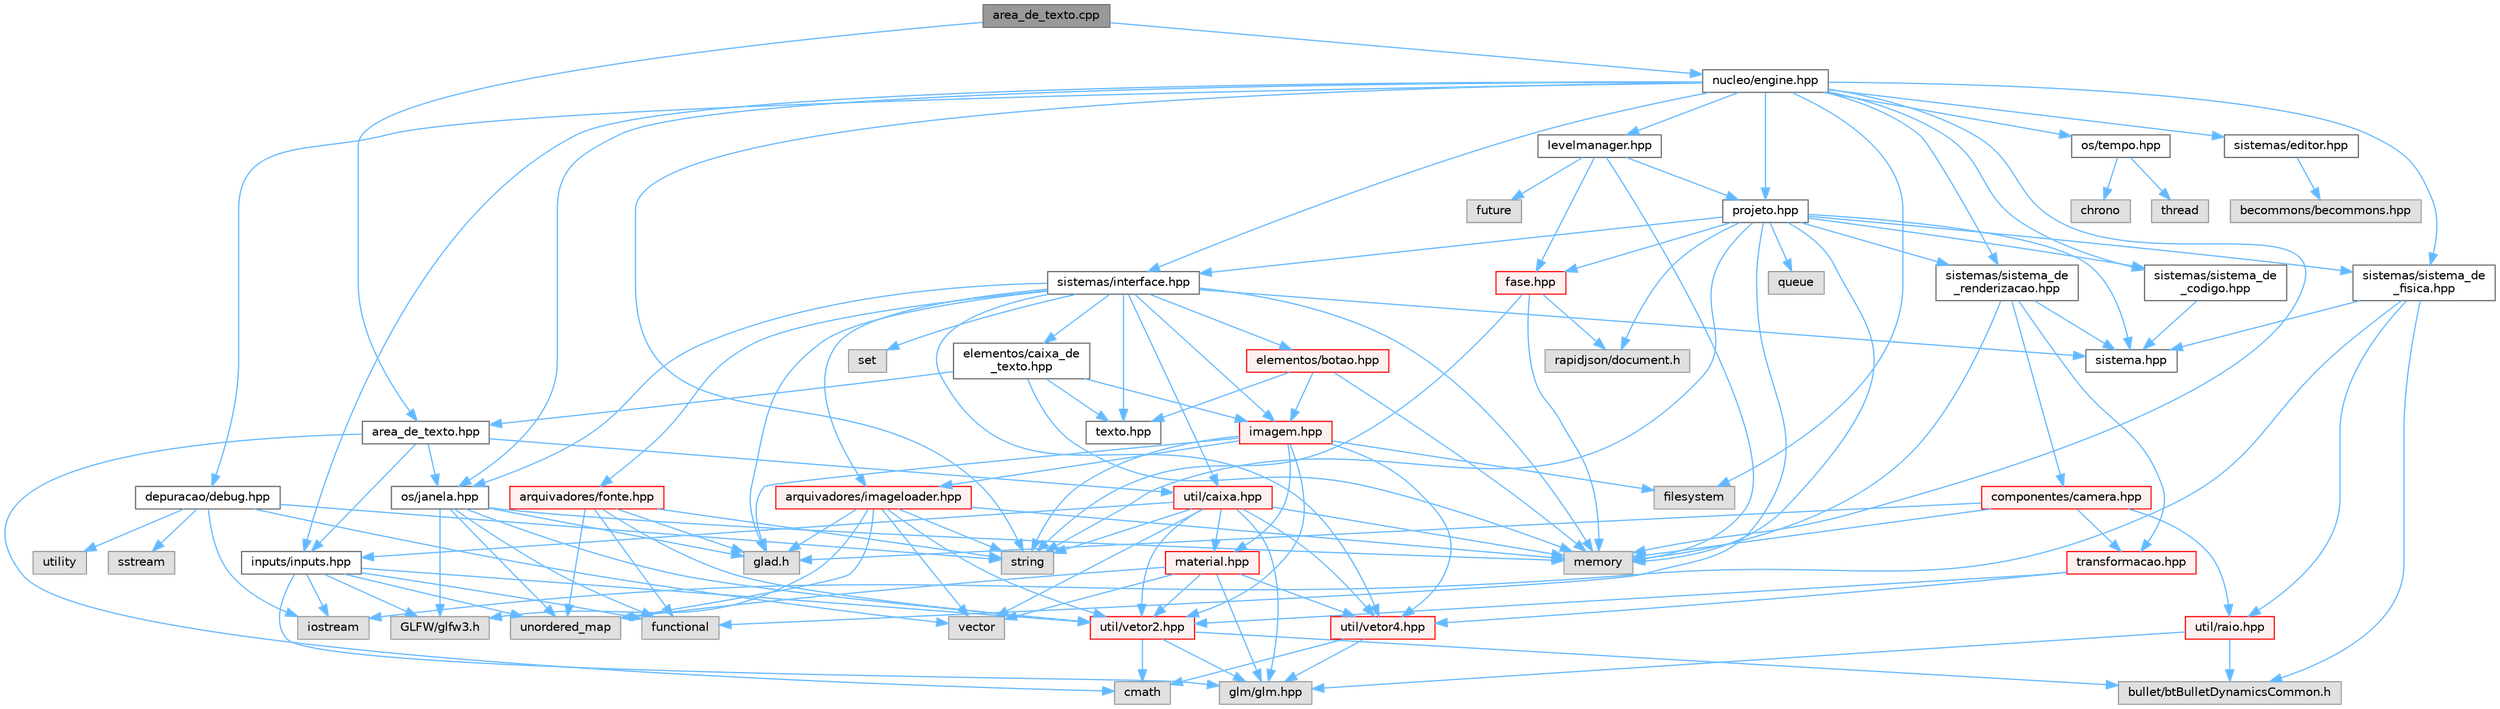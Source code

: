 digraph "area_de_texto.cpp"
{
 // LATEX_PDF_SIZE
  bgcolor="transparent";
  edge [fontname=Helvetica,fontsize=10,labelfontname=Helvetica,labelfontsize=10];
  node [fontname=Helvetica,fontsize=10,shape=box,height=0.2,width=0.4];
  Node1 [id="Node000001",label="area_de_texto.cpp",height=0.2,width=0.4,color="gray40", fillcolor="grey60", style="filled", fontcolor="black",tooltip=" "];
  Node1 -> Node2 [id="edge1_Node000001_Node000002",color="steelblue1",style="solid",tooltip=" "];
  Node2 [id="Node000002",label="nucleo/engine.hpp",height=0.2,width=0.4,color="grey40", fillcolor="white", style="filled",URL="$engine_8hpp.html",tooltip=" "];
  Node2 -> Node3 [id="edge2_Node000002_Node000003",color="steelblue1",style="solid",tooltip=" "];
  Node3 [id="Node000003",label="string",height=0.2,width=0.4,color="grey60", fillcolor="#E0E0E0", style="filled",tooltip=" "];
  Node2 -> Node4 [id="edge3_Node000002_Node000004",color="steelblue1",style="solid",tooltip=" "];
  Node4 [id="Node000004",label="memory",height=0.2,width=0.4,color="grey60", fillcolor="#E0E0E0", style="filled",tooltip=" "];
  Node2 -> Node5 [id="edge4_Node000002_Node000005",color="steelblue1",style="solid",tooltip=" "];
  Node5 [id="Node000005",label="filesystem",height=0.2,width=0.4,color="grey60", fillcolor="#E0E0E0", style="filled",tooltip=" "];
  Node2 -> Node6 [id="edge5_Node000002_Node000006",color="steelblue1",style="solid",tooltip=" "];
  Node6 [id="Node000006",label="depuracao/debug.hpp",height=0.2,width=0.4,color="grey40", fillcolor="white", style="filled",URL="$debug_8hpp.html",tooltip=" "];
  Node6 -> Node7 [id="edge6_Node000006_Node000007",color="steelblue1",style="solid",tooltip=" "];
  Node7 [id="Node000007",label="vector",height=0.2,width=0.4,color="grey60", fillcolor="#E0E0E0", style="filled",tooltip=" "];
  Node6 -> Node8 [id="edge7_Node000006_Node000008",color="steelblue1",style="solid",tooltip=" "];
  Node8 [id="Node000008",label="utility",height=0.2,width=0.4,color="grey60", fillcolor="#E0E0E0", style="filled",tooltip=" "];
  Node6 -> Node3 [id="edge8_Node000006_Node000003",color="steelblue1",style="solid",tooltip=" "];
  Node6 -> Node9 [id="edge9_Node000006_Node000009",color="steelblue1",style="solid",tooltip=" "];
  Node9 [id="Node000009",label="iostream",height=0.2,width=0.4,color="grey60", fillcolor="#E0E0E0", style="filled",tooltip=" "];
  Node6 -> Node10 [id="edge10_Node000006_Node000010",color="steelblue1",style="solid",tooltip=" "];
  Node10 [id="Node000010",label="sstream",height=0.2,width=0.4,color="grey60", fillcolor="#E0E0E0", style="filled",tooltip=" "];
  Node2 -> Node11 [id="edge11_Node000002_Node000011",color="steelblue1",style="solid",tooltip=" "];
  Node11 [id="Node000011",label="os/janela.hpp",height=0.2,width=0.4,color="grey40", fillcolor="white", style="filled",URL="$janela_8hpp_source.html",tooltip=" "];
  Node11 -> Node12 [id="edge12_Node000011_Node000012",color="steelblue1",style="solid",tooltip=" "];
  Node12 [id="Node000012",label="functional",height=0.2,width=0.4,color="grey60", fillcolor="#E0E0E0", style="filled",tooltip=" "];
  Node11 -> Node4 [id="edge13_Node000011_Node000004",color="steelblue1",style="solid",tooltip=" "];
  Node11 -> Node13 [id="edge14_Node000011_Node000013",color="steelblue1",style="solid",tooltip=" "];
  Node13 [id="Node000013",label="unordered_map",height=0.2,width=0.4,color="grey60", fillcolor="#E0E0E0", style="filled",tooltip=" "];
  Node11 -> Node14 [id="edge15_Node000011_Node000014",color="steelblue1",style="solid",tooltip=" "];
  Node14 [id="Node000014",label="glad.h",height=0.2,width=0.4,color="grey60", fillcolor="#E0E0E0", style="filled",tooltip=" "];
  Node11 -> Node15 [id="edge16_Node000011_Node000015",color="steelblue1",style="solid",tooltip=" "];
  Node15 [id="Node000015",label="GLFW/glfw3.h",height=0.2,width=0.4,color="grey60", fillcolor="#E0E0E0", style="filled",tooltip=" "];
  Node11 -> Node16 [id="edge17_Node000011_Node000016",color="steelblue1",style="solid",tooltip=" "];
  Node16 [id="Node000016",label="util/vetor2.hpp",height=0.2,width=0.4,color="red", fillcolor="#FFF0F0", style="filled",URL="$vetor2_8hpp.html",tooltip=" "];
  Node16 -> Node17 [id="edge18_Node000016_Node000017",color="steelblue1",style="solid",tooltip=" "];
  Node17 [id="Node000017",label="cmath",height=0.2,width=0.4,color="grey60", fillcolor="#E0E0E0", style="filled",tooltip=" "];
  Node16 -> Node19 [id="edge19_Node000016_Node000019",color="steelblue1",style="solid",tooltip=" "];
  Node19 [id="Node000019",label="bullet/btBulletDynamicsCommon.h",height=0.2,width=0.4,color="grey60", fillcolor="#E0E0E0", style="filled",tooltip=" "];
  Node16 -> Node20 [id="edge20_Node000016_Node000020",color="steelblue1",style="solid",tooltip=" "];
  Node20 [id="Node000020",label="glm/glm.hpp",height=0.2,width=0.4,color="grey60", fillcolor="#E0E0E0", style="filled",tooltip=" "];
  Node2 -> Node21 [id="edge21_Node000002_Node000021",color="steelblue1",style="solid",tooltip=" "];
  Node21 [id="Node000021",label="os/tempo.hpp",height=0.2,width=0.4,color="grey40", fillcolor="white", style="filled",URL="$tempo_8hpp.html",tooltip="Inicia e gerencia o tempo."];
  Node21 -> Node22 [id="edge22_Node000021_Node000022",color="steelblue1",style="solid",tooltip=" "];
  Node22 [id="Node000022",label="thread",height=0.2,width=0.4,color="grey60", fillcolor="#E0E0E0", style="filled",tooltip=" "];
  Node21 -> Node23 [id="edge23_Node000021_Node000023",color="steelblue1",style="solid",tooltip=" "];
  Node23 [id="Node000023",label="chrono",height=0.2,width=0.4,color="grey60", fillcolor="#E0E0E0", style="filled",tooltip=" "];
  Node2 -> Node24 [id="edge24_Node000002_Node000024",color="steelblue1",style="solid",tooltip=" "];
  Node24 [id="Node000024",label="inputs/inputs.hpp",height=0.2,width=0.4,color="grey40", fillcolor="white", style="filled",URL="$inputs_8hpp.html",tooltip=" "];
  Node24 -> Node15 [id="edge25_Node000024_Node000015",color="steelblue1",style="solid",tooltip=" "];
  Node24 -> Node9 [id="edge26_Node000024_Node000009",color="steelblue1",style="solid",tooltip=" "];
  Node24 -> Node13 [id="edge27_Node000024_Node000013",color="steelblue1",style="solid",tooltip=" "];
  Node24 -> Node12 [id="edge28_Node000024_Node000012",color="steelblue1",style="solid",tooltip=" "];
  Node24 -> Node20 [id="edge29_Node000024_Node000020",color="steelblue1",style="solid",tooltip=" "];
  Node24 -> Node16 [id="edge30_Node000024_Node000016",color="steelblue1",style="solid",tooltip=" "];
  Node2 -> Node25 [id="edge31_Node000002_Node000025",color="steelblue1",style="solid",tooltip=" "];
  Node25 [id="Node000025",label="sistemas/sistema_de\l_renderizacao.hpp",height=0.2,width=0.4,color="grey40", fillcolor="white", style="filled",URL="$sistema__de__renderizacao_8hpp.html",tooltip=" "];
  Node25 -> Node26 [id="edge32_Node000025_Node000026",color="steelblue1",style="solid",tooltip=" "];
  Node26 [id="Node000026",label="sistema.hpp",height=0.2,width=0.4,color="grey40", fillcolor="white", style="filled",URL="$sistemas_2sistema_8hpp.html",tooltip=" "];
  Node25 -> Node27 [id="edge33_Node000025_Node000027",color="steelblue1",style="solid",tooltip=" "];
  Node27 [id="Node000027",label="componentes/camera.hpp",height=0.2,width=0.4,color="red", fillcolor="#FFF0F0", style="filled",URL="$camera_8hpp_source.html",tooltip=" "];
  Node27 -> Node4 [id="edge34_Node000027_Node000004",color="steelblue1",style="solid",tooltip=" "];
  Node27 -> Node14 [id="edge35_Node000027_Node000014",color="steelblue1",style="solid",tooltip=" "];
  Node27 -> Node35 [id="edge36_Node000027_Node000035",color="steelblue1",style="solid",tooltip=" "];
  Node35 [id="Node000035",label="transformacao.hpp",height=0.2,width=0.4,color="red", fillcolor="#FFF0F0", style="filled",URL="$transformacao_8hpp.html",tooltip="Calcula a mtriz de modelo para um objeto 3d qualquer."];
  Node35 -> Node16 [id="edge37_Node000035_Node000016",color="steelblue1",style="solid",tooltip=" "];
  Node35 -> Node37 [id="edge38_Node000035_Node000037",color="steelblue1",style="solid",tooltip=" "];
  Node37 [id="Node000037",label="util/vetor4.hpp",height=0.2,width=0.4,color="red", fillcolor="#FFF0F0", style="filled",URL="$vetor4_8hpp.html",tooltip=" "];
  Node37 -> Node17 [id="edge39_Node000037_Node000017",color="steelblue1",style="solid",tooltip=" "];
  Node37 -> Node20 [id="edge40_Node000037_Node000020",color="steelblue1",style="solid",tooltip=" "];
  Node27 -> Node57 [id="edge41_Node000027_Node000057",color="steelblue1",style="solid",tooltip=" "];
  Node57 [id="Node000057",label="util/raio.hpp",height=0.2,width=0.4,color="red", fillcolor="#FFF0F0", style="filled",URL="$raio_8hpp.html",tooltip=" "];
  Node57 -> Node20 [id="edge42_Node000057_Node000020",color="steelblue1",style="solid",tooltip=" "];
  Node57 -> Node19 [id="edge43_Node000057_Node000019",color="steelblue1",style="solid",tooltip=" "];
  Node25 -> Node35 [id="edge44_Node000025_Node000035",color="steelblue1",style="solid",tooltip=" "];
  Node25 -> Node4 [id="edge45_Node000025_Node000004",color="steelblue1",style="solid",tooltip=" "];
  Node2 -> Node58 [id="edge46_Node000002_Node000058",color="steelblue1",style="solid",tooltip=" "];
  Node58 [id="Node000058",label="sistemas/interface.hpp",height=0.2,width=0.4,color="grey40", fillcolor="white", style="filled",URL="$interface_8hpp_source.html",tooltip=" "];
  Node58 -> Node14 [id="edge47_Node000058_Node000014",color="steelblue1",style="solid",tooltip=" "];
  Node58 -> Node4 [id="edge48_Node000058_Node000004",color="steelblue1",style="solid",tooltip=" "];
  Node58 -> Node59 [id="edge49_Node000058_Node000059",color="steelblue1",style="solid",tooltip=" "];
  Node59 [id="Node000059",label="set",height=0.2,width=0.4,color="grey60", fillcolor="#E0E0E0", style="filled",tooltip=" "];
  Node58 -> Node26 [id="edge50_Node000058_Node000026",color="steelblue1",style="solid",tooltip=" "];
  Node58 -> Node48 [id="edge51_Node000058_Node000048",color="steelblue1",style="solid",tooltip=" "];
  Node48 [id="Node000048",label="arquivadores/imageloader.hpp",height=0.2,width=0.4,color="red", fillcolor="#FFF0F0", style="filled",URL="$imageloader_8hpp.html",tooltip=" "];
  Node48 -> Node14 [id="edge52_Node000048_Node000014",color="steelblue1",style="solid",tooltip=" "];
  Node48 -> Node15 [id="edge53_Node000048_Node000015",color="steelblue1",style="solid",tooltip=" "];
  Node48 -> Node3 [id="edge54_Node000048_Node000003",color="steelblue1",style="solid",tooltip=" "];
  Node48 -> Node13 [id="edge55_Node000048_Node000013",color="steelblue1",style="solid",tooltip=" "];
  Node48 -> Node7 [id="edge56_Node000048_Node000007",color="steelblue1",style="solid",tooltip=" "];
  Node48 -> Node4 [id="edge57_Node000048_Node000004",color="steelblue1",style="solid",tooltip=" "];
  Node48 -> Node16 [id="edge58_Node000048_Node000016",color="steelblue1",style="solid",tooltip=" "];
  Node58 -> Node60 [id="edge59_Node000058_Node000060",color="steelblue1",style="solid",tooltip=" "];
  Node60 [id="Node000060",label="arquivadores/fonte.hpp",height=0.2,width=0.4,color="red", fillcolor="#FFF0F0", style="filled",URL="$fonte_8hpp.html",tooltip=" "];
  Node60 -> Node14 [id="edge60_Node000060_Node000014",color="steelblue1",style="solid",tooltip=" "];
  Node60 -> Node3 [id="edge61_Node000060_Node000003",color="steelblue1",style="solid",tooltip=" "];
  Node60 -> Node13 [id="edge62_Node000060_Node000013",color="steelblue1",style="solid",tooltip=" "];
  Node60 -> Node16 [id="edge63_Node000060_Node000016",color="steelblue1",style="solid",tooltip=" "];
  Node60 -> Node12 [id="edge64_Node000060_Node000012",color="steelblue1",style="solid",tooltip=" "];
  Node58 -> Node62 [id="edge65_Node000058_Node000062",color="steelblue1",style="solid",tooltip=" "];
  Node62 [id="Node000062",label="util/caixa.hpp",height=0.2,width=0.4,color="red", fillcolor="#FFF0F0", style="filled",URL="$caixa_8hpp.html",tooltip=" "];
  Node62 -> Node3 [id="edge66_Node000062_Node000003",color="steelblue1",style="solid",tooltip=" "];
  Node62 -> Node4 [id="edge67_Node000062_Node000004",color="steelblue1",style="solid",tooltip=" "];
  Node62 -> Node7 [id="edge68_Node000062_Node000007",color="steelblue1",style="solid",tooltip=" "];
  Node62 -> Node53 [id="edge69_Node000062_Node000053",color="steelblue1",style="solid",tooltip=" "];
  Node53 [id="Node000053",label="material.hpp",height=0.2,width=0.4,color="red", fillcolor="#FFF0F0", style="filled",URL="$material_8hpp.html",tooltip=" "];
  Node53 -> Node13 [id="edge70_Node000053_Node000013",color="steelblue1",style="solid",tooltip=" "];
  Node53 -> Node7 [id="edge71_Node000053_Node000007",color="steelblue1",style="solid",tooltip=" "];
  Node53 -> Node16 [id="edge72_Node000053_Node000016",color="steelblue1",style="solid",tooltip=" "];
  Node53 -> Node37 [id="edge73_Node000053_Node000037",color="steelblue1",style="solid",tooltip=" "];
  Node53 -> Node20 [id="edge74_Node000053_Node000020",color="steelblue1",style="solid",tooltip=" "];
  Node62 -> Node16 [id="edge75_Node000062_Node000016",color="steelblue1",style="solid",tooltip=" "];
  Node62 -> Node37 [id="edge76_Node000062_Node000037",color="steelblue1",style="solid",tooltip=" "];
  Node62 -> Node20 [id="edge77_Node000062_Node000020",color="steelblue1",style="solid",tooltip=" "];
  Node62 -> Node24 [id="edge78_Node000062_Node000024",color="steelblue1",style="solid",tooltip=" "];
  Node58 -> Node63 [id="edge79_Node000058_Node000063",color="steelblue1",style="solid",tooltip=" "];
  Node63 [id="Node000063",label="elementos/botao.hpp",height=0.2,width=0.4,color="red", fillcolor="#FFF0F0", style="filled",URL="$botao_8hpp.html",tooltip=" "];
  Node63 -> Node64 [id="edge80_Node000063_Node000064",color="steelblue1",style="solid",tooltip=" "];
  Node64 [id="Node000064",label="imagem.hpp",height=0.2,width=0.4,color="red", fillcolor="#FFF0F0", style="filled",URL="$imagem_8hpp.html",tooltip=" "];
  Node64 -> Node14 [id="edge81_Node000064_Node000014",color="steelblue1",style="solid",tooltip=" "];
  Node64 -> Node3 [id="edge82_Node000064_Node000003",color="steelblue1",style="solid",tooltip=" "];
  Node64 -> Node5 [id="edge83_Node000064_Node000005",color="steelblue1",style="solid",tooltip=" "];
  Node64 -> Node16 [id="edge84_Node000064_Node000016",color="steelblue1",style="solid",tooltip=" "];
  Node64 -> Node37 [id="edge85_Node000064_Node000037",color="steelblue1",style="solid",tooltip=" "];
  Node64 -> Node53 [id="edge86_Node000064_Node000053",color="steelblue1",style="solid",tooltip=" "];
  Node64 -> Node48 [id="edge87_Node000064_Node000048",color="steelblue1",style="solid",tooltip=" "];
  Node63 -> Node66 [id="edge88_Node000063_Node000066",color="steelblue1",style="solid",tooltip=" "];
  Node66 [id="Node000066",label="texto.hpp",height=0.2,width=0.4,color="grey40", fillcolor="white", style="filled",URL="$texto_8hpp.html",tooltip=" "];
  Node63 -> Node4 [id="edge89_Node000063_Node000004",color="steelblue1",style="solid",tooltip=" "];
  Node58 -> Node67 [id="edge90_Node000058_Node000067",color="steelblue1",style="solid",tooltip=" "];
  Node67 [id="Node000067",label="elementos/caixa_de\l_texto.hpp",height=0.2,width=0.4,color="grey40", fillcolor="white", style="filled",URL="$caixa__de__texto_8hpp.html",tooltip=" "];
  Node67 -> Node64 [id="edge91_Node000067_Node000064",color="steelblue1",style="solid",tooltip=" "];
  Node67 -> Node66 [id="edge92_Node000067_Node000066",color="steelblue1",style="solid",tooltip=" "];
  Node67 -> Node68 [id="edge93_Node000067_Node000068",color="steelblue1",style="solid",tooltip=" "];
  Node68 [id="Node000068",label="area_de_texto.hpp",height=0.2,width=0.4,color="grey40", fillcolor="white", style="filled",URL="$area__de__texto_8hpp.html",tooltip=" "];
  Node68 -> Node62 [id="edge94_Node000068_Node000062",color="steelblue1",style="solid",tooltip=" "];
  Node68 -> Node24 [id="edge95_Node000068_Node000024",color="steelblue1",style="solid",tooltip=" "];
  Node68 -> Node11 [id="edge96_Node000068_Node000011",color="steelblue1",style="solid",tooltip=" "];
  Node68 -> Node17 [id="edge97_Node000068_Node000017",color="steelblue1",style="solid",tooltip=" "];
  Node67 -> Node4 [id="edge98_Node000067_Node000004",color="steelblue1",style="solid",tooltip=" "];
  Node58 -> Node64 [id="edge99_Node000058_Node000064",color="steelblue1",style="solid",tooltip=" "];
  Node58 -> Node66 [id="edge100_Node000058_Node000066",color="steelblue1",style="solid",tooltip=" "];
  Node58 -> Node37 [id="edge101_Node000058_Node000037",color="steelblue1",style="solid",tooltip=" "];
  Node58 -> Node11 [id="edge102_Node000058_Node000011",color="steelblue1",style="solid",tooltip=" "];
  Node2 -> Node69 [id="edge103_Node000002_Node000069",color="steelblue1",style="solid",tooltip=" "];
  Node69 [id="Node000069",label="sistemas/sistema_de\l_codigo.hpp",height=0.2,width=0.4,color="grey40", fillcolor="white", style="filled",URL="$sistema__de__codigo_8hpp.html",tooltip=" "];
  Node69 -> Node26 [id="edge104_Node000069_Node000026",color="steelblue1",style="solid",tooltip=" "];
  Node2 -> Node70 [id="edge105_Node000002_Node000070",color="steelblue1",style="solid",tooltip=" "];
  Node70 [id="Node000070",label="sistemas/sistema_de\l_fisica.hpp",height=0.2,width=0.4,color="grey40", fillcolor="white", style="filled",URL="$sistema__de__fisica_8hpp.html",tooltip=" "];
  Node70 -> Node26 [id="edge106_Node000070_Node000026",color="steelblue1",style="solid",tooltip=" "];
  Node70 -> Node9 [id="edge107_Node000070_Node000009",color="steelblue1",style="solid",tooltip=" "];
  Node70 -> Node57 [id="edge108_Node000070_Node000057",color="steelblue1",style="solid",tooltip=" "];
  Node70 -> Node19 [id="edge109_Node000070_Node000019",color="steelblue1",style="solid",tooltip=" "];
  Node2 -> Node71 [id="edge110_Node000002_Node000071",color="steelblue1",style="solid",tooltip=" "];
  Node71 [id="Node000071",label="levelmanager.hpp",height=0.2,width=0.4,color="grey40", fillcolor="white", style="filled",URL="$levelmanager_8hpp.html",tooltip="Gerencia as fases."];
  Node71 -> Node72 [id="edge111_Node000071_Node000072",color="steelblue1",style="solid",tooltip=" "];
  Node72 [id="Node000072",label="fase.hpp",height=0.2,width=0.4,color="red", fillcolor="#FFF0F0", style="filled",URL="$fase_8hpp_source.html",tooltip=" "];
  Node72 -> Node3 [id="edge112_Node000072_Node000003",color="steelblue1",style="solid",tooltip=" "];
  Node72 -> Node4 [id="edge113_Node000072_Node000004",color="steelblue1",style="solid",tooltip=" "];
  Node72 -> Node32 [id="edge114_Node000072_Node000032",color="steelblue1",style="solid",tooltip=" "];
  Node32 [id="Node000032",label="rapidjson/document.h",height=0.2,width=0.4,color="grey60", fillcolor="#E0E0E0", style="filled",tooltip=" "];
  Node71 -> Node77 [id="edge115_Node000071_Node000077",color="steelblue1",style="solid",tooltip=" "];
  Node77 [id="Node000077",label="projeto.hpp",height=0.2,width=0.4,color="grey40", fillcolor="white", style="filled",URL="$projeto_8hpp.html",tooltip="Classe projeto."];
  Node77 -> Node3 [id="edge116_Node000077_Node000003",color="steelblue1",style="solid",tooltip=" "];
  Node77 -> Node78 [id="edge117_Node000077_Node000078",color="steelblue1",style="solid",tooltip=" "];
  Node78 [id="Node000078",label="queue",height=0.2,width=0.4,color="grey60", fillcolor="#E0E0E0", style="filled",tooltip=" "];
  Node77 -> Node12 [id="edge118_Node000077_Node000012",color="steelblue1",style="solid",tooltip=" "];
  Node77 -> Node32 [id="edge119_Node000077_Node000032",color="steelblue1",style="solid",tooltip=" "];
  Node77 -> Node4 [id="edge120_Node000077_Node000004",color="steelblue1",style="solid",tooltip=" "];
  Node77 -> Node72 [id="edge121_Node000077_Node000072",color="steelblue1",style="solid",tooltip=" "];
  Node77 -> Node26 [id="edge122_Node000077_Node000026",color="steelblue1",style="solid",tooltip=" "];
  Node77 -> Node70 [id="edge123_Node000077_Node000070",color="steelblue1",style="solid",tooltip=" "];
  Node77 -> Node25 [id="edge124_Node000077_Node000025",color="steelblue1",style="solid",tooltip=" "];
  Node77 -> Node69 [id="edge125_Node000077_Node000069",color="steelblue1",style="solid",tooltip=" "];
  Node77 -> Node58 [id="edge126_Node000077_Node000058",color="steelblue1",style="solid",tooltip=" "];
  Node71 -> Node79 [id="edge127_Node000071_Node000079",color="steelblue1",style="solid",tooltip=" "];
  Node79 [id="Node000079",label="future",height=0.2,width=0.4,color="grey60", fillcolor="#E0E0E0", style="filled",tooltip=" "];
  Node71 -> Node4 [id="edge128_Node000071_Node000004",color="steelblue1",style="solid",tooltip=" "];
  Node2 -> Node77 [id="edge129_Node000002_Node000077",color="steelblue1",style="solid",tooltip=" "];
  Node2 -> Node80 [id="edge130_Node000002_Node000080",color="steelblue1",style="solid",tooltip=" "];
  Node80 [id="Node000080",label="sistemas/editor.hpp",height=0.2,width=0.4,color="grey40", fillcolor="white", style="filled",URL="$editor_8hpp.html",tooltip=" "];
  Node80 -> Node81 [id="edge131_Node000080_Node000081",color="steelblue1",style="solid",tooltip=" "];
  Node81 [id="Node000081",label="becommons/becommons.hpp",height=0.2,width=0.4,color="grey60", fillcolor="#E0E0E0", style="filled",tooltip=" "];
  Node1 -> Node68 [id="edge132_Node000001_Node000068",color="steelblue1",style="solid",tooltip=" "];
}
